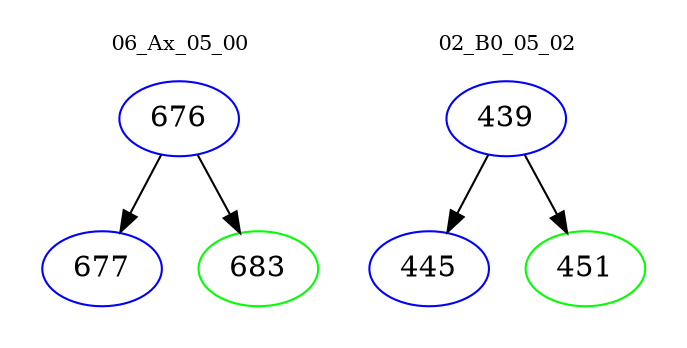 digraph{
subgraph cluster_0 {
color = white
label = "06_Ax_05_00";
fontsize=10;
T0_676 [label="676", color="blue"]
T0_676 -> T0_677 [color="black"]
T0_677 [label="677", color="blue"]
T0_676 -> T0_683 [color="black"]
T0_683 [label="683", color="green"]
}
subgraph cluster_1 {
color = white
label = "02_B0_05_02";
fontsize=10;
T1_439 [label="439", color="blue"]
T1_439 -> T1_445 [color="black"]
T1_445 [label="445", color="blue"]
T1_439 -> T1_451 [color="black"]
T1_451 [label="451", color="green"]
}
}
